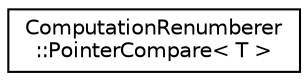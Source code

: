 digraph "Graphical Class Hierarchy"
{
  edge [fontname="Helvetica",fontsize="10",labelfontname="Helvetica",labelfontsize="10"];
  node [fontname="Helvetica",fontsize="10",shape=record];
  rankdir="LR";
  Node0 [label="ComputationRenumberer\l::PointerCompare\< T \>",height=0.2,width=0.4,color="black", fillcolor="white", style="filled",URL="$structkaldi_1_1nnet3_1_1ComputationRenumberer_1_1PointerCompare.html"];
}
